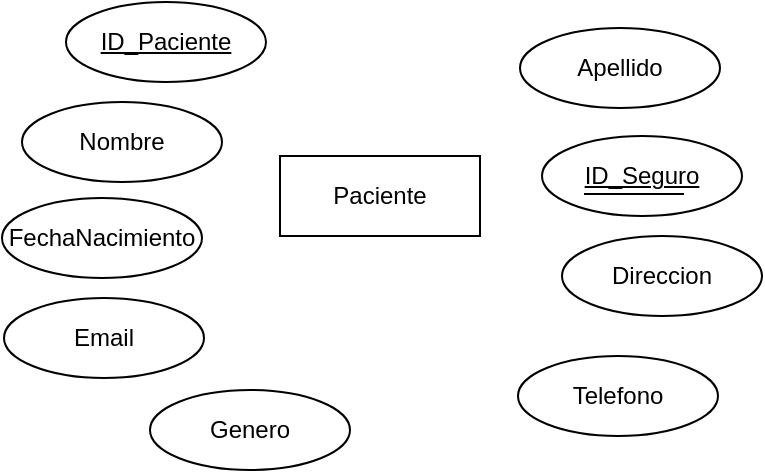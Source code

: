 <mxfile version="26.0.16">
  <diagram name="Page-1" id="Qb8e3pl5RaUtBhnUwZ13">
    <mxGraphModel dx="1900" dy="1657" grid="1" gridSize="10" guides="1" tooltips="1" connect="1" arrows="1" fold="1" page="1" pageScale="1" pageWidth="850" pageHeight="1100" math="0" shadow="0">
      <root>
        <mxCell id="0" />
        <mxCell id="1" parent="0" />
        <mxCell id="stkBc33TZ4ZUdulqgKSo-1" value="Paciente" style="whiteSpace=wrap;html=1;align=center;" vertex="1" parent="1">
          <mxGeometry x="119" y="-280" width="100" height="40" as="geometry" />
        </mxCell>
        <mxCell id="stkBc33TZ4ZUdulqgKSo-2" value="ID_Paciente" style="ellipse;whiteSpace=wrap;html=1;align=center;fontStyle=4;" vertex="1" parent="1">
          <mxGeometry x="12" y="-357" width="100" height="40" as="geometry" />
        </mxCell>
        <mxCell id="stkBc33TZ4ZUdulqgKSo-3" value="Nombre" style="ellipse;whiteSpace=wrap;html=1;align=center;" vertex="1" parent="1">
          <mxGeometry x="-10" y="-307" width="100" height="40" as="geometry" />
        </mxCell>
        <mxCell id="stkBc33TZ4ZUdulqgKSo-4" value="Apellido" style="ellipse;whiteSpace=wrap;html=1;align=center;" vertex="1" parent="1">
          <mxGeometry x="239" y="-344" width="100" height="40" as="geometry" />
        </mxCell>
        <mxCell id="stkBc33TZ4ZUdulqgKSo-5" value="FechaNacimiento" style="ellipse;whiteSpace=wrap;html=1;align=center;" vertex="1" parent="1">
          <mxGeometry x="-20" y="-259" width="100" height="40" as="geometry" />
        </mxCell>
        <mxCell id="stkBc33TZ4ZUdulqgKSo-6" value="Genero" style="ellipse;whiteSpace=wrap;html=1;align=center;" vertex="1" parent="1">
          <mxGeometry x="54" y="-163" width="100" height="40" as="geometry" />
        </mxCell>
        <mxCell id="stkBc33TZ4ZUdulqgKSo-7" value="Direccion" style="ellipse;whiteSpace=wrap;html=1;align=center;" vertex="1" parent="1">
          <mxGeometry x="260" y="-240" width="100" height="40" as="geometry" />
        </mxCell>
        <mxCell id="stkBc33TZ4ZUdulqgKSo-8" value="Telefono" style="ellipse;whiteSpace=wrap;html=1;align=center;" vertex="1" parent="1">
          <mxGeometry x="238" y="-180" width="100" height="40" as="geometry" />
        </mxCell>
        <mxCell id="stkBc33TZ4ZUdulqgKSo-10" value="Email" style="ellipse;whiteSpace=wrap;html=1;align=center;" vertex="1" parent="1">
          <mxGeometry x="-19" y="-209" width="100" height="40" as="geometry" />
        </mxCell>
        <mxCell id="stkBc33TZ4ZUdulqgKSo-11" value="ID_Seguro" style="ellipse;whiteSpace=wrap;html=1;align=center;fontStyle=4;" vertex="1" parent="1">
          <mxGeometry x="250" y="-290" width="100" height="40" as="geometry" />
        </mxCell>
        <mxCell id="stkBc33TZ4ZUdulqgKSo-14" value="" style="endArrow=none;html=1;rounded=0;" edge="1" parent="1">
          <mxGeometry relative="1" as="geometry">
            <mxPoint x="271" y="-261" as="sourcePoint" />
            <mxPoint x="321" y="-261" as="targetPoint" />
          </mxGeometry>
        </mxCell>
      </root>
    </mxGraphModel>
  </diagram>
</mxfile>
